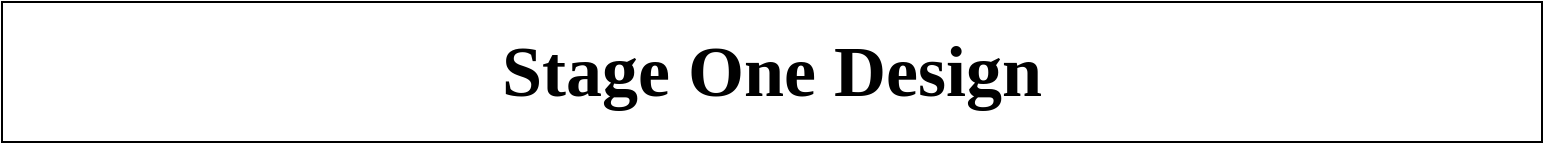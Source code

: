 <mxfile version="24.7.7">
  <diagram name="Page-1" id="Zp5nuTCdw6eAeT0ZAyvk">
    <mxGraphModel dx="2868" dy="1548" grid="1" gridSize="10" guides="1" tooltips="1" connect="1" arrows="1" fold="1" page="1" pageScale="1" pageWidth="1654" pageHeight="1169" math="0" shadow="0">
      <root>
        <mxCell id="0" />
        <mxCell id="1" parent="0" />
        <mxCell id="Zw92mCzOyFFwMJkLeIKv-1" value="&lt;font face=&quot;Times New Roman&quot;&gt;&lt;b&gt;&lt;font style=&quot;font-size: 36px;&quot;&gt;Stage One Design&lt;/font&gt;&lt;br&gt;&lt;/b&gt;&lt;/font&gt;" style="rounded=0;whiteSpace=wrap;html=1;" vertex="1" parent="1">
          <mxGeometry x="442" y="30" width="770" height="70" as="geometry" />
        </mxCell>
      </root>
    </mxGraphModel>
  </diagram>
</mxfile>
